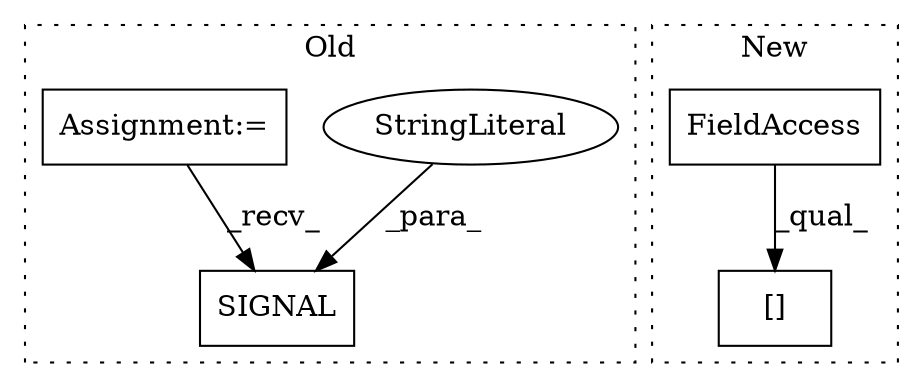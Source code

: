 digraph G {
subgraph cluster0 {
1 [label="SIGNAL" a="32" s="3200,3223" l="7,1" shape="box"];
4 [label="StringLiteral" a="45" s="3207" l="16" shape="ellipse"];
5 [label="Assignment:=" a="7" s="2704" l="6" shape="box"];
label = "Old";
style="dotted";
}
subgraph cluster1 {
2 [label="[]" a="2" s="3149,3177" l="25,1" shape="box"];
3 [label="FieldAccess" a="22" s="3149" l="24" shape="box"];
label = "New";
style="dotted";
}
3 -> 2 [label="_qual_"];
4 -> 1 [label="_para_"];
5 -> 1 [label="_recv_"];
}